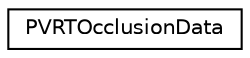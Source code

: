 digraph "Graphical Class Hierarchy"
{
  edge [fontname="Helvetica",fontsize="10",labelfontname="Helvetica",labelfontsize="10"];
  node [fontname="Helvetica",fontsize="10",shape=record];
  rankdir="LR";
  Node1 [label="PVRTOcclusionData",height=0.2,width=0.4,color="black", fillcolor="white", style="filled",URL="$struct_p_v_r_t_occlusion_data.html"];
}
